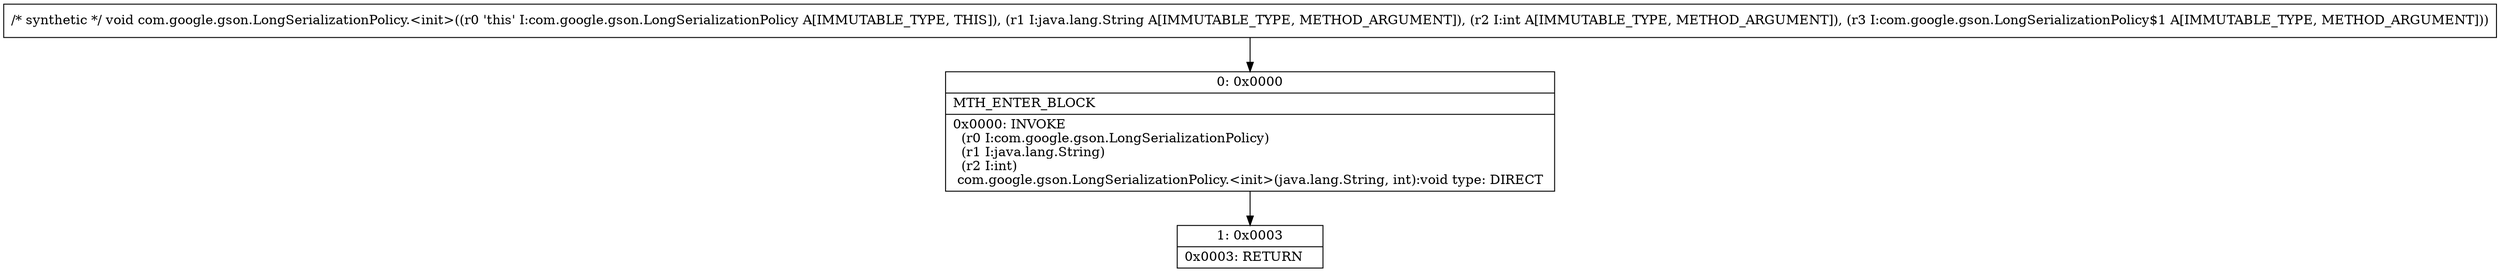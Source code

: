 digraph "CFG forcom.google.gson.LongSerializationPolicy.\<init\>(Ljava\/lang\/String;ILcom\/google\/gson\/LongSerializationPolicy$1;)V" {
Node_0 [shape=record,label="{0\:\ 0x0000|MTH_ENTER_BLOCK\l|0x0000: INVOKE  \l  (r0 I:com.google.gson.LongSerializationPolicy)\l  (r1 I:java.lang.String)\l  (r2 I:int)\l com.google.gson.LongSerializationPolicy.\<init\>(java.lang.String, int):void type: DIRECT \l}"];
Node_1 [shape=record,label="{1\:\ 0x0003|0x0003: RETURN   \l}"];
MethodNode[shape=record,label="{\/* synthetic *\/ void com.google.gson.LongSerializationPolicy.\<init\>((r0 'this' I:com.google.gson.LongSerializationPolicy A[IMMUTABLE_TYPE, THIS]), (r1 I:java.lang.String A[IMMUTABLE_TYPE, METHOD_ARGUMENT]), (r2 I:int A[IMMUTABLE_TYPE, METHOD_ARGUMENT]), (r3 I:com.google.gson.LongSerializationPolicy$1 A[IMMUTABLE_TYPE, METHOD_ARGUMENT])) }"];
MethodNode -> Node_0;
Node_0 -> Node_1;
}

